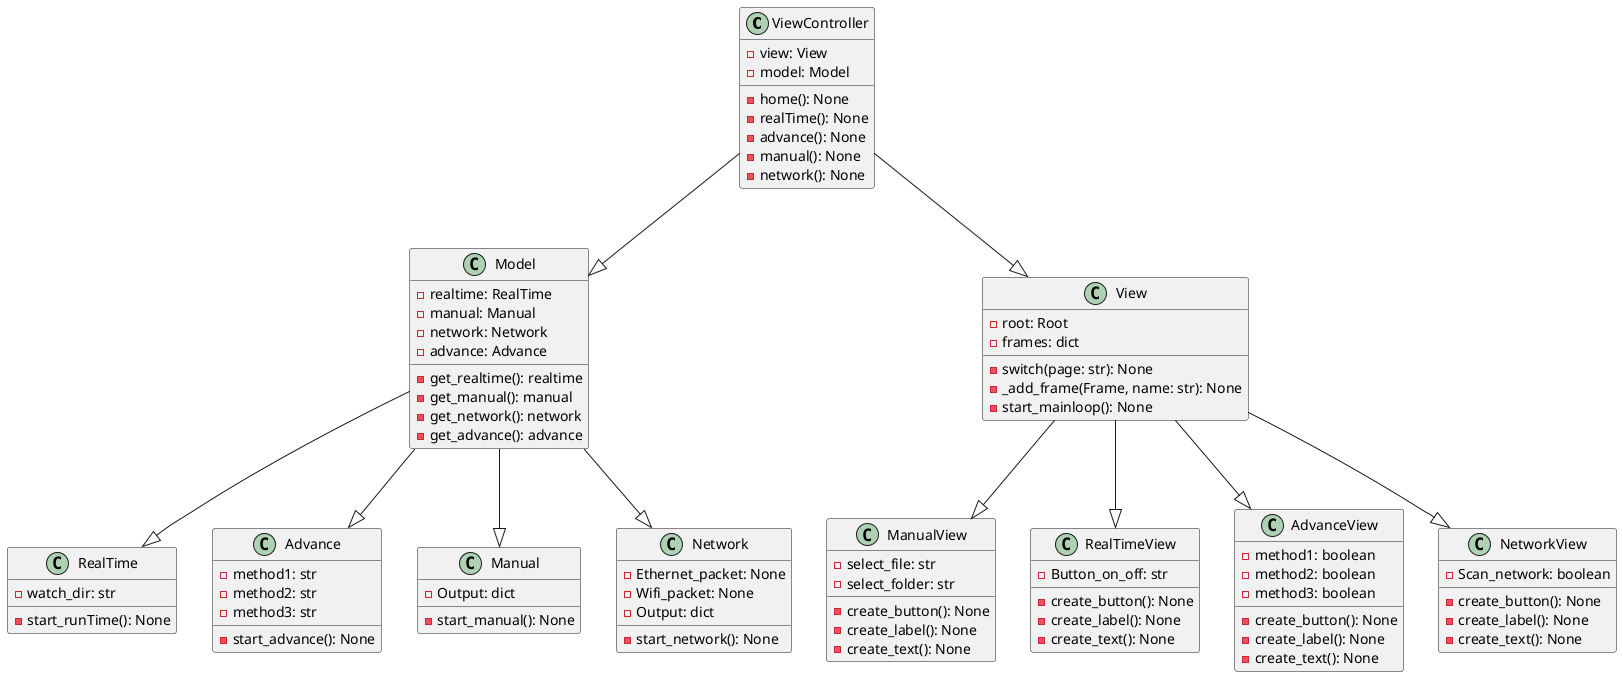@startuml
class ViewController {
    -view: View
    -model: Model
    -home(): None
    -realTime(): None
    -advance(): None
    -manual(): None
    -network(): None
}
class Model {
    -realtime: RealTime
    -manual: Manual
    -network: Network
    -advance: Advance
    -get_realtime(): realtime
    -get_manual(): manual
    -get_network(): network
    -get_advance(): advance
}

class View {
    -root: Root
    -frames: dict
    -switch(page: str): None
    -_add_frame(Frame, name: str): None
    -start_mainloop(): None
}

class RealTime {
    -watch_dir: str
    -start_runTime(): None
}

class Advance {
    -method1: str
    -method2: str
    -method3: str
    -start_advance(): None
}

class Manual {
    -Output: dict
    -start_manual(): None
}

class Network {
    -Ethernet_packet: None
    -Wifi_packet: None
    -Output: dict
    -start_network(): None
}

class ManualView{
    -select_file: str
    -select_folder: str
    -create_button(): None
    -create_label(): None
    -create_text(): None
}
class RealTimeView{
    -Button_on_off: str
    -create_button(): None
    -create_label(): None
    -create_text(): None
}

class AdvanceView{    
    -method1: boolean
    -method2: boolean
    -method3: boolean
    -create_button(): None
    -create_label(): None
    -create_text(): None
}

class NetworkView{
    -Scan_network: boolean
    -create_button(): None
    -create_label(): None
    -create_text(): None
}
Model --|> RealTime
Model --|> Advance
Model --|> Network
Model --|> Manual
ViewController --|> View
ViewController --|> Model

View --|> ManualView
View --|> RealTimeView
View --|> AdvanceView
View --|> NetworkView
@enduml